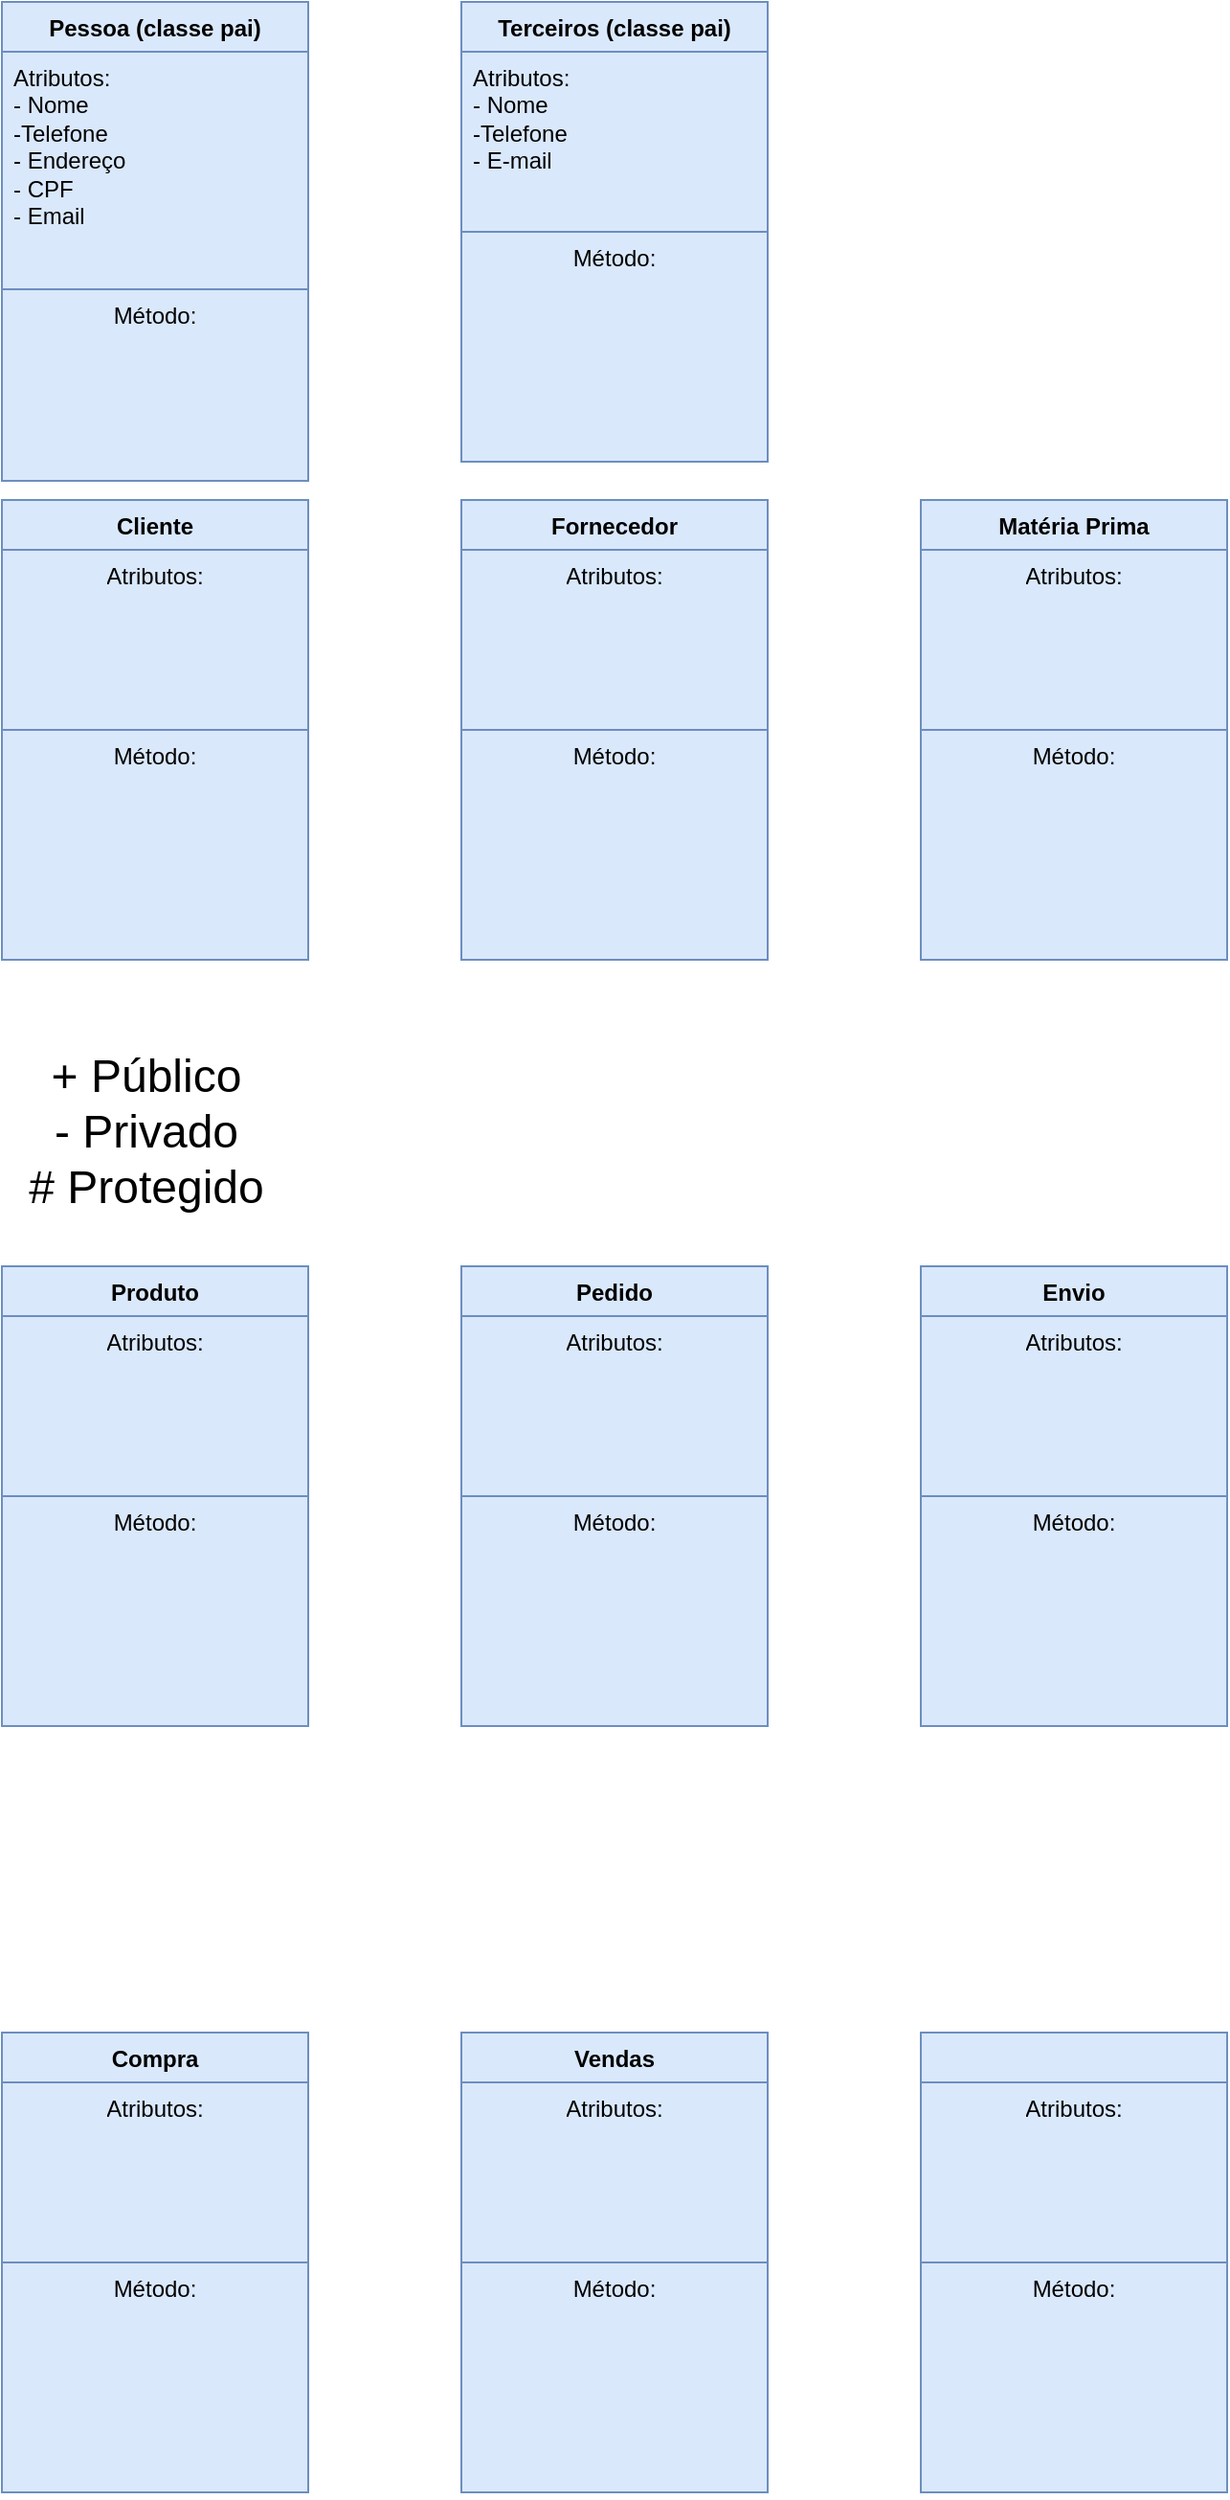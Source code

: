 <mxfile version="24.5.5" type="device">
  <diagram name="Página-1" id="g9yKS4x87hFlvZbshEjX">
    <mxGraphModel dx="1434" dy="782" grid="1" gridSize="10" guides="1" tooltips="1" connect="1" arrows="1" fold="1" page="1" pageScale="1" pageWidth="827" pageHeight="1169" math="0" shadow="0">
      <root>
        <mxCell id="0" />
        <mxCell id="1" parent="0" />
        <mxCell id="mpfc_lxuUzAu9I0zO1ub-94" value="Cliente" style="swimlane;fontStyle=1;align=center;verticalAlign=top;childLayout=stackLayout;horizontal=1;startSize=26;horizontalStack=0;resizeParent=1;resizeParentMax=0;resizeLast=0;collapsible=1;marginBottom=0;whiteSpace=wrap;html=1;fillColor=#dae8fc;strokeColor=#6c8ebf;" parent="1" vertex="1">
          <mxGeometry x="80" y="280" width="160" height="240" as="geometry">
            <mxRectangle x="90" y="70" width="100" height="30" as="alternateBounds" />
          </mxGeometry>
        </mxCell>
        <mxCell id="mpfc_lxuUzAu9I0zO1ub-95" value="Atributos:&lt;div&gt;&lt;br&gt;&lt;/div&gt;" style="text;strokeColor=#6c8ebf;fillColor=#dae8fc;align=center;verticalAlign=top;spacingLeft=4;spacingRight=4;overflow=hidden;rotatable=0;points=[[0,0.5],[1,0.5]];portConstraint=eastwest;whiteSpace=wrap;html=1;" parent="mpfc_lxuUzAu9I0zO1ub-94" vertex="1">
          <mxGeometry y="26" width="160" height="94" as="geometry" />
        </mxCell>
        <mxCell id="mpfc_lxuUzAu9I0zO1ub-96" value="" style="line;strokeWidth=1;fillColor=none;align=left;verticalAlign=middle;spacingTop=-1;spacingLeft=3;spacingRight=3;rotatable=0;labelPosition=right;points=[];portConstraint=eastwest;strokeColor=inherit;" parent="mpfc_lxuUzAu9I0zO1ub-94" vertex="1">
          <mxGeometry y="120" width="160" as="geometry" />
        </mxCell>
        <mxCell id="mpfc_lxuUzAu9I0zO1ub-97" value="Método:" style="text;strokeColor=#6c8ebf;fillColor=#dae8fc;align=center;verticalAlign=top;spacingLeft=4;spacingRight=4;overflow=hidden;rotatable=0;points=[[0,0.5],[1,0.5]];portConstraint=eastwest;whiteSpace=wrap;html=1;" parent="mpfc_lxuUzAu9I0zO1ub-94" vertex="1">
          <mxGeometry y="120" width="160" height="120" as="geometry" />
        </mxCell>
        <mxCell id="mpfc_lxuUzAu9I0zO1ub-100" value="Fornecedor" style="swimlane;fontStyle=1;align=center;verticalAlign=top;childLayout=stackLayout;horizontal=1;startSize=26;horizontalStack=0;resizeParent=1;resizeParentMax=0;resizeLast=0;collapsible=1;marginBottom=0;whiteSpace=wrap;html=1;fillColor=#dae8fc;strokeColor=#6c8ebf;" parent="1" vertex="1">
          <mxGeometry x="320" y="280" width="160" height="240" as="geometry">
            <mxRectangle x="90" y="70" width="100" height="30" as="alternateBounds" />
          </mxGeometry>
        </mxCell>
        <mxCell id="mpfc_lxuUzAu9I0zO1ub-101" value="Atributos:&lt;div&gt;&lt;br&gt;&lt;/div&gt;" style="text;strokeColor=#6c8ebf;fillColor=#dae8fc;align=center;verticalAlign=top;spacingLeft=4;spacingRight=4;overflow=hidden;rotatable=0;points=[[0,0.5],[1,0.5]];portConstraint=eastwest;whiteSpace=wrap;html=1;" parent="mpfc_lxuUzAu9I0zO1ub-100" vertex="1">
          <mxGeometry y="26" width="160" height="94" as="geometry" />
        </mxCell>
        <mxCell id="mpfc_lxuUzAu9I0zO1ub-102" value="" style="line;strokeWidth=1;fillColor=none;align=left;verticalAlign=middle;spacingTop=-1;spacingLeft=3;spacingRight=3;rotatable=0;labelPosition=right;points=[];portConstraint=eastwest;strokeColor=inherit;" parent="mpfc_lxuUzAu9I0zO1ub-100" vertex="1">
          <mxGeometry y="120" width="160" as="geometry" />
        </mxCell>
        <mxCell id="mpfc_lxuUzAu9I0zO1ub-103" value="Método:" style="text;strokeColor=#6c8ebf;fillColor=#dae8fc;align=center;verticalAlign=top;spacingLeft=4;spacingRight=4;overflow=hidden;rotatable=0;points=[[0,0.5],[1,0.5]];portConstraint=eastwest;whiteSpace=wrap;html=1;" parent="mpfc_lxuUzAu9I0zO1ub-100" vertex="1">
          <mxGeometry y="120" width="160" height="120" as="geometry" />
        </mxCell>
        <mxCell id="mpfc_lxuUzAu9I0zO1ub-112" value="Matéria Prima" style="swimlane;fontStyle=1;align=center;verticalAlign=top;childLayout=stackLayout;horizontal=1;startSize=26;horizontalStack=0;resizeParent=1;resizeParentMax=0;resizeLast=0;collapsible=1;marginBottom=0;whiteSpace=wrap;html=1;fillColor=#dae8fc;strokeColor=#6c8ebf;" parent="1" vertex="1">
          <mxGeometry x="560" y="280" width="160" height="240" as="geometry">
            <mxRectangle x="90" y="70" width="100" height="30" as="alternateBounds" />
          </mxGeometry>
        </mxCell>
        <mxCell id="mpfc_lxuUzAu9I0zO1ub-113" value="Atributos:&lt;div&gt;&lt;br&gt;&lt;/div&gt;" style="text;strokeColor=#6c8ebf;fillColor=#dae8fc;align=center;verticalAlign=top;spacingLeft=4;spacingRight=4;overflow=hidden;rotatable=0;points=[[0,0.5],[1,0.5]];portConstraint=eastwest;whiteSpace=wrap;html=1;" parent="mpfc_lxuUzAu9I0zO1ub-112" vertex="1">
          <mxGeometry y="26" width="160" height="94" as="geometry" />
        </mxCell>
        <mxCell id="mpfc_lxuUzAu9I0zO1ub-114" value="" style="line;strokeWidth=1;fillColor=none;align=left;verticalAlign=middle;spacingTop=-1;spacingLeft=3;spacingRight=3;rotatable=0;labelPosition=right;points=[];portConstraint=eastwest;strokeColor=inherit;" parent="mpfc_lxuUzAu9I0zO1ub-112" vertex="1">
          <mxGeometry y="120" width="160" as="geometry" />
        </mxCell>
        <mxCell id="mpfc_lxuUzAu9I0zO1ub-115" value="Método:" style="text;strokeColor=#6c8ebf;fillColor=#dae8fc;align=center;verticalAlign=top;spacingLeft=4;spacingRight=4;overflow=hidden;rotatable=0;points=[[0,0.5],[1,0.5]];portConstraint=eastwest;whiteSpace=wrap;html=1;" parent="mpfc_lxuUzAu9I0zO1ub-112" vertex="1">
          <mxGeometry y="120" width="160" height="120" as="geometry" />
        </mxCell>
        <mxCell id="mpfc_lxuUzAu9I0zO1ub-120" value="Produto" style="swimlane;fontStyle=1;align=center;verticalAlign=top;childLayout=stackLayout;horizontal=1;startSize=26;horizontalStack=0;resizeParent=1;resizeParentMax=0;resizeLast=0;collapsible=1;marginBottom=0;whiteSpace=wrap;html=1;fillColor=#dae8fc;strokeColor=#6c8ebf;" parent="1" vertex="1">
          <mxGeometry x="80" y="680" width="160" height="240" as="geometry">
            <mxRectangle x="90" y="70" width="100" height="30" as="alternateBounds" />
          </mxGeometry>
        </mxCell>
        <mxCell id="mpfc_lxuUzAu9I0zO1ub-121" value="Atributos:&lt;div&gt;&lt;br&gt;&lt;/div&gt;" style="text;strokeColor=#6c8ebf;fillColor=#dae8fc;align=center;verticalAlign=top;spacingLeft=4;spacingRight=4;overflow=hidden;rotatable=0;points=[[0,0.5],[1,0.5]];portConstraint=eastwest;whiteSpace=wrap;html=1;" parent="mpfc_lxuUzAu9I0zO1ub-120" vertex="1">
          <mxGeometry y="26" width="160" height="94" as="geometry" />
        </mxCell>
        <mxCell id="mpfc_lxuUzAu9I0zO1ub-122" value="" style="line;strokeWidth=1;fillColor=none;align=left;verticalAlign=middle;spacingTop=-1;spacingLeft=3;spacingRight=3;rotatable=0;labelPosition=right;points=[];portConstraint=eastwest;strokeColor=inherit;" parent="mpfc_lxuUzAu9I0zO1ub-120" vertex="1">
          <mxGeometry y="120" width="160" as="geometry" />
        </mxCell>
        <mxCell id="mpfc_lxuUzAu9I0zO1ub-123" value="Método:" style="text;strokeColor=#6c8ebf;fillColor=#dae8fc;align=center;verticalAlign=top;spacingLeft=4;spacingRight=4;overflow=hidden;rotatable=0;points=[[0,0.5],[1,0.5]];portConstraint=eastwest;whiteSpace=wrap;html=1;" parent="mpfc_lxuUzAu9I0zO1ub-120" vertex="1">
          <mxGeometry y="120" width="160" height="120" as="geometry" />
        </mxCell>
        <mxCell id="mpfc_lxuUzAu9I0zO1ub-124" value="Pedido" style="swimlane;fontStyle=1;align=center;verticalAlign=top;childLayout=stackLayout;horizontal=1;startSize=26;horizontalStack=0;resizeParent=1;resizeParentMax=0;resizeLast=0;collapsible=1;marginBottom=0;whiteSpace=wrap;html=1;fillColor=#dae8fc;strokeColor=#6c8ebf;" parent="1" vertex="1">
          <mxGeometry x="320" y="680" width="160" height="240" as="geometry">
            <mxRectangle x="90" y="70" width="100" height="30" as="alternateBounds" />
          </mxGeometry>
        </mxCell>
        <mxCell id="mpfc_lxuUzAu9I0zO1ub-125" value="Atributos:&lt;div&gt;&lt;br&gt;&lt;/div&gt;" style="text;strokeColor=#6c8ebf;fillColor=#dae8fc;align=center;verticalAlign=top;spacingLeft=4;spacingRight=4;overflow=hidden;rotatable=0;points=[[0,0.5],[1,0.5]];portConstraint=eastwest;whiteSpace=wrap;html=1;" parent="mpfc_lxuUzAu9I0zO1ub-124" vertex="1">
          <mxGeometry y="26" width="160" height="94" as="geometry" />
        </mxCell>
        <mxCell id="mpfc_lxuUzAu9I0zO1ub-126" value="" style="line;strokeWidth=1;fillColor=none;align=left;verticalAlign=middle;spacingTop=-1;spacingLeft=3;spacingRight=3;rotatable=0;labelPosition=right;points=[];portConstraint=eastwest;strokeColor=inherit;" parent="mpfc_lxuUzAu9I0zO1ub-124" vertex="1">
          <mxGeometry y="120" width="160" as="geometry" />
        </mxCell>
        <mxCell id="mpfc_lxuUzAu9I0zO1ub-127" value="Método:" style="text;strokeColor=#6c8ebf;fillColor=#dae8fc;align=center;verticalAlign=top;spacingLeft=4;spacingRight=4;overflow=hidden;rotatable=0;points=[[0,0.5],[1,0.5]];portConstraint=eastwest;whiteSpace=wrap;html=1;" parent="mpfc_lxuUzAu9I0zO1ub-124" vertex="1">
          <mxGeometry y="120" width="160" height="120" as="geometry" />
        </mxCell>
        <mxCell id="mpfc_lxuUzAu9I0zO1ub-128" value="Envio" style="swimlane;fontStyle=1;align=center;verticalAlign=top;childLayout=stackLayout;horizontal=1;startSize=26;horizontalStack=0;resizeParent=1;resizeParentMax=0;resizeLast=0;collapsible=1;marginBottom=0;whiteSpace=wrap;html=1;fillColor=#dae8fc;strokeColor=#6c8ebf;" parent="1" vertex="1">
          <mxGeometry x="560" y="680" width="160" height="240" as="geometry">
            <mxRectangle x="90" y="70" width="100" height="30" as="alternateBounds" />
          </mxGeometry>
        </mxCell>
        <mxCell id="mpfc_lxuUzAu9I0zO1ub-129" value="Atributos:&lt;div&gt;&lt;br&gt;&lt;/div&gt;" style="text;strokeColor=#6c8ebf;fillColor=#dae8fc;align=center;verticalAlign=top;spacingLeft=4;spacingRight=4;overflow=hidden;rotatable=0;points=[[0,0.5],[1,0.5]];portConstraint=eastwest;whiteSpace=wrap;html=1;" parent="mpfc_lxuUzAu9I0zO1ub-128" vertex="1">
          <mxGeometry y="26" width="160" height="94" as="geometry" />
        </mxCell>
        <mxCell id="mpfc_lxuUzAu9I0zO1ub-130" value="" style="line;strokeWidth=1;fillColor=none;align=left;verticalAlign=middle;spacingTop=-1;spacingLeft=3;spacingRight=3;rotatable=0;labelPosition=right;points=[];portConstraint=eastwest;strokeColor=inherit;" parent="mpfc_lxuUzAu9I0zO1ub-128" vertex="1">
          <mxGeometry y="120" width="160" as="geometry" />
        </mxCell>
        <mxCell id="mpfc_lxuUzAu9I0zO1ub-131" value="Método:" style="text;strokeColor=#6c8ebf;fillColor=#dae8fc;align=center;verticalAlign=top;spacingLeft=4;spacingRight=4;overflow=hidden;rotatable=0;points=[[0,0.5],[1,0.5]];portConstraint=eastwest;whiteSpace=wrap;html=1;" parent="mpfc_lxuUzAu9I0zO1ub-128" vertex="1">
          <mxGeometry y="120" width="160" height="120" as="geometry" />
        </mxCell>
        <mxCell id="mpfc_lxuUzAu9I0zO1ub-132" value="Compra" style="swimlane;fontStyle=1;align=center;verticalAlign=top;childLayout=stackLayout;horizontal=1;startSize=26;horizontalStack=0;resizeParent=1;resizeParentMax=0;resizeLast=0;collapsible=1;marginBottom=0;whiteSpace=wrap;html=1;fillColor=#dae8fc;strokeColor=#6c8ebf;" parent="1" vertex="1">
          <mxGeometry x="80" y="1080" width="160" height="240" as="geometry">
            <mxRectangle x="90" y="70" width="100" height="30" as="alternateBounds" />
          </mxGeometry>
        </mxCell>
        <mxCell id="mpfc_lxuUzAu9I0zO1ub-133" value="Atributos:&lt;div&gt;&lt;br&gt;&lt;/div&gt;" style="text;strokeColor=#6c8ebf;fillColor=#dae8fc;align=center;verticalAlign=top;spacingLeft=4;spacingRight=4;overflow=hidden;rotatable=0;points=[[0,0.5],[1,0.5]];portConstraint=eastwest;whiteSpace=wrap;html=1;" parent="mpfc_lxuUzAu9I0zO1ub-132" vertex="1">
          <mxGeometry y="26" width="160" height="94" as="geometry" />
        </mxCell>
        <mxCell id="mpfc_lxuUzAu9I0zO1ub-134" value="" style="line;strokeWidth=1;fillColor=none;align=left;verticalAlign=middle;spacingTop=-1;spacingLeft=3;spacingRight=3;rotatable=0;labelPosition=right;points=[];portConstraint=eastwest;strokeColor=inherit;" parent="mpfc_lxuUzAu9I0zO1ub-132" vertex="1">
          <mxGeometry y="120" width="160" as="geometry" />
        </mxCell>
        <mxCell id="mpfc_lxuUzAu9I0zO1ub-135" value="Método:" style="text;strokeColor=#6c8ebf;fillColor=#dae8fc;align=center;verticalAlign=top;spacingLeft=4;spacingRight=4;overflow=hidden;rotatable=0;points=[[0,0.5],[1,0.5]];portConstraint=eastwest;whiteSpace=wrap;html=1;" parent="mpfc_lxuUzAu9I0zO1ub-132" vertex="1">
          <mxGeometry y="120" width="160" height="120" as="geometry" />
        </mxCell>
        <mxCell id="mpfc_lxuUzAu9I0zO1ub-136" value="Vendas" style="swimlane;fontStyle=1;align=center;verticalAlign=top;childLayout=stackLayout;horizontal=1;startSize=26;horizontalStack=0;resizeParent=1;resizeParentMax=0;resizeLast=0;collapsible=1;marginBottom=0;whiteSpace=wrap;html=1;fillColor=#dae8fc;strokeColor=#6c8ebf;" parent="1" vertex="1">
          <mxGeometry x="320" y="1080" width="160" height="240" as="geometry">
            <mxRectangle x="90" y="70" width="100" height="30" as="alternateBounds" />
          </mxGeometry>
        </mxCell>
        <mxCell id="mpfc_lxuUzAu9I0zO1ub-137" value="Atributos:&lt;div&gt;&lt;br&gt;&lt;/div&gt;" style="text;strokeColor=#6c8ebf;fillColor=#dae8fc;align=center;verticalAlign=top;spacingLeft=4;spacingRight=4;overflow=hidden;rotatable=0;points=[[0,0.5],[1,0.5]];portConstraint=eastwest;whiteSpace=wrap;html=1;" parent="mpfc_lxuUzAu9I0zO1ub-136" vertex="1">
          <mxGeometry y="26" width="160" height="94" as="geometry" />
        </mxCell>
        <mxCell id="mpfc_lxuUzAu9I0zO1ub-138" value="" style="line;strokeWidth=1;fillColor=none;align=left;verticalAlign=middle;spacingTop=-1;spacingLeft=3;spacingRight=3;rotatable=0;labelPosition=right;points=[];portConstraint=eastwest;strokeColor=inherit;" parent="mpfc_lxuUzAu9I0zO1ub-136" vertex="1">
          <mxGeometry y="120" width="160" as="geometry" />
        </mxCell>
        <mxCell id="mpfc_lxuUzAu9I0zO1ub-139" value="Método:" style="text;strokeColor=#6c8ebf;fillColor=#dae8fc;align=center;verticalAlign=top;spacingLeft=4;spacingRight=4;overflow=hidden;rotatable=0;points=[[0,0.5],[1,0.5]];portConstraint=eastwest;whiteSpace=wrap;html=1;" parent="mpfc_lxuUzAu9I0zO1ub-136" vertex="1">
          <mxGeometry y="120" width="160" height="120" as="geometry" />
        </mxCell>
        <mxCell id="mpfc_lxuUzAu9I0zO1ub-140" value="" style="swimlane;fontStyle=1;align=center;verticalAlign=top;childLayout=stackLayout;horizontal=1;startSize=26;horizontalStack=0;resizeParent=1;resizeParentMax=0;resizeLast=0;collapsible=1;marginBottom=0;whiteSpace=wrap;html=1;fillColor=#dae8fc;strokeColor=#6c8ebf;" parent="1" vertex="1">
          <mxGeometry x="560" y="1080" width="160" height="240" as="geometry">
            <mxRectangle x="90" y="70" width="100" height="30" as="alternateBounds" />
          </mxGeometry>
        </mxCell>
        <mxCell id="mpfc_lxuUzAu9I0zO1ub-141" value="Atributos:&lt;div&gt;&lt;br&gt;&lt;/div&gt;" style="text;strokeColor=#6c8ebf;fillColor=#dae8fc;align=center;verticalAlign=top;spacingLeft=4;spacingRight=4;overflow=hidden;rotatable=0;points=[[0,0.5],[1,0.5]];portConstraint=eastwest;whiteSpace=wrap;html=1;" parent="mpfc_lxuUzAu9I0zO1ub-140" vertex="1">
          <mxGeometry y="26" width="160" height="94" as="geometry" />
        </mxCell>
        <mxCell id="mpfc_lxuUzAu9I0zO1ub-142" value="" style="line;strokeWidth=1;fillColor=none;align=left;verticalAlign=middle;spacingTop=-1;spacingLeft=3;spacingRight=3;rotatable=0;labelPosition=right;points=[];portConstraint=eastwest;strokeColor=inherit;" parent="mpfc_lxuUzAu9I0zO1ub-140" vertex="1">
          <mxGeometry y="120" width="160" as="geometry" />
        </mxCell>
        <mxCell id="mpfc_lxuUzAu9I0zO1ub-143" value="Método:" style="text;strokeColor=#6c8ebf;fillColor=#dae8fc;align=center;verticalAlign=top;spacingLeft=4;spacingRight=4;overflow=hidden;rotatable=0;points=[[0,0.5],[1,0.5]];portConstraint=eastwest;whiteSpace=wrap;html=1;" parent="mpfc_lxuUzAu9I0zO1ub-140" vertex="1">
          <mxGeometry y="120" width="160" height="120" as="geometry" />
        </mxCell>
        <mxCell id="cKsGoyYIANnHtk8BpcLp-1" value="&lt;font style=&quot;font-size: 24px;&quot;&gt;+ Público&lt;/font&gt;&lt;div&gt;&lt;font style=&quot;font-size: 24px;&quot;&gt;- Privado&lt;/font&gt;&lt;/div&gt;&lt;div&gt;&lt;font style=&quot;font-size: 24px;&quot;&gt;# Protegido&lt;/font&gt;&lt;/div&gt;" style="text;html=1;align=center;verticalAlign=middle;resizable=0;points=[];autosize=1;strokeColor=none;fillColor=none;" parent="1" vertex="1">
          <mxGeometry x="80" y="560" width="150" height="100" as="geometry" />
        </mxCell>
        <mxCell id="yU9WBrjBuBma50-bDMhJ-2" value="Pessoa (classe pai)" style="swimlane;fontStyle=1;align=center;verticalAlign=top;childLayout=stackLayout;horizontal=1;startSize=26;horizontalStack=0;resizeParent=1;resizeParentMax=0;resizeLast=0;collapsible=1;marginBottom=0;whiteSpace=wrap;html=1;fillColor=#dae8fc;strokeColor=#6c8ebf;" vertex="1" parent="1">
          <mxGeometry x="80" y="20" width="160" height="250" as="geometry">
            <mxRectangle x="90" y="70" width="100" height="30" as="alternateBounds" />
          </mxGeometry>
        </mxCell>
        <mxCell id="yU9WBrjBuBma50-bDMhJ-3" value="Atributos:&lt;div&gt;- Nome&lt;/div&gt;&lt;div&gt;-Telefone&lt;/div&gt;&lt;div&gt;- Endereço&lt;/div&gt;&lt;div&gt;- CPF&lt;/div&gt;&lt;div&gt;- Email&lt;/div&gt;&lt;div&gt;&lt;br&gt;&lt;/div&gt;" style="text;strokeColor=#6c8ebf;fillColor=#dae8fc;align=left;verticalAlign=top;spacingLeft=4;spacingRight=4;overflow=hidden;rotatable=0;points=[[0,0.5],[1,0.5]];portConstraint=eastwest;whiteSpace=wrap;html=1;" vertex="1" parent="yU9WBrjBuBma50-bDMhJ-2">
          <mxGeometry y="26" width="160" height="124" as="geometry" />
        </mxCell>
        <mxCell id="yU9WBrjBuBma50-bDMhJ-4" value="" style="line;strokeWidth=1;fillColor=none;align=left;verticalAlign=middle;spacingTop=-1;spacingLeft=3;spacingRight=3;rotatable=0;labelPosition=right;points=[];portConstraint=eastwest;strokeColor=inherit;" vertex="1" parent="yU9WBrjBuBma50-bDMhJ-2">
          <mxGeometry y="150" width="160" as="geometry" />
        </mxCell>
        <mxCell id="yU9WBrjBuBma50-bDMhJ-5" value="Método:" style="text;strokeColor=#6c8ebf;fillColor=#dae8fc;align=center;verticalAlign=top;spacingLeft=4;spacingRight=4;overflow=hidden;rotatable=0;points=[[0,0.5],[1,0.5]];portConstraint=eastwest;whiteSpace=wrap;html=1;" vertex="1" parent="yU9WBrjBuBma50-bDMhJ-2">
          <mxGeometry y="150" width="160" height="100" as="geometry" />
        </mxCell>
        <mxCell id="yU9WBrjBuBma50-bDMhJ-6" value="Terceiros (classe pai)" style="swimlane;fontStyle=1;align=center;verticalAlign=top;childLayout=stackLayout;horizontal=1;startSize=26;horizontalStack=0;resizeParent=1;resizeParentMax=0;resizeLast=0;collapsible=1;marginBottom=0;whiteSpace=wrap;html=1;fillColor=#dae8fc;strokeColor=#6c8ebf;" vertex="1" parent="1">
          <mxGeometry x="320" y="20" width="160" height="240" as="geometry">
            <mxRectangle x="90" y="70" width="100" height="30" as="alternateBounds" />
          </mxGeometry>
        </mxCell>
        <mxCell id="yU9WBrjBuBma50-bDMhJ-7" value="Atributos:&lt;div&gt;- Nome&lt;/div&gt;&lt;div&gt;-Telefone&lt;/div&gt;&lt;div&gt;- E-mail&lt;/div&gt;" style="text;strokeColor=#6c8ebf;fillColor=#dae8fc;align=left;verticalAlign=top;spacingLeft=4;spacingRight=4;overflow=hidden;rotatable=0;points=[[0,0.5],[1,0.5]];portConstraint=eastwest;whiteSpace=wrap;html=1;" vertex="1" parent="yU9WBrjBuBma50-bDMhJ-6">
          <mxGeometry y="26" width="160" height="94" as="geometry" />
        </mxCell>
        <mxCell id="yU9WBrjBuBma50-bDMhJ-8" value="" style="line;strokeWidth=1;fillColor=none;align=left;verticalAlign=middle;spacingTop=-1;spacingLeft=3;spacingRight=3;rotatable=0;labelPosition=right;points=[];portConstraint=eastwest;strokeColor=inherit;" vertex="1" parent="yU9WBrjBuBma50-bDMhJ-6">
          <mxGeometry y="120" width="160" as="geometry" />
        </mxCell>
        <mxCell id="yU9WBrjBuBma50-bDMhJ-9" value="Método:" style="text;strokeColor=#6c8ebf;fillColor=#dae8fc;align=center;verticalAlign=top;spacingLeft=4;spacingRight=4;overflow=hidden;rotatable=0;points=[[0,0.5],[1,0.5]];portConstraint=eastwest;whiteSpace=wrap;html=1;" vertex="1" parent="yU9WBrjBuBma50-bDMhJ-6">
          <mxGeometry y="120" width="160" height="120" as="geometry" />
        </mxCell>
      </root>
    </mxGraphModel>
  </diagram>
</mxfile>
